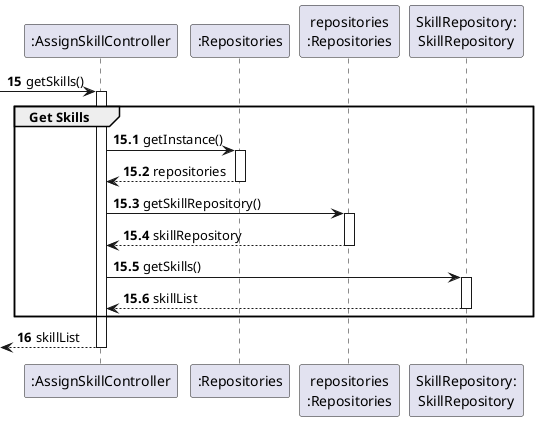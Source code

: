@startuml
'skinparam monochrome true
skinparam packageStyle rectangle
skinparam shadowing false

participant ":AssignSkillController" as CTRL
participant ":Repositories" as RepositorySingleton
participant "repositories\n:Repositories" as PLAT
participant "SkillRepository:\nSkillRepository" as SkillRepository

autonumber 15
-> CTRL : getSkills()

autonumber 15.1
activate CTRL
    group Get Skills
        CTRL -> RepositorySingleton : getInstance()
        activate RepositorySingleton
            RepositorySingleton --> CTRL: repositories
        deactivate RepositorySingleton
        CTRL -> PLAT : getSkillRepository()
        activate PLAT
            PLAT --> CTRL : skillRepository
        deactivate PLAT
        CTRL -> SkillRepository : getSkills()
        activate SkillRepository
            SkillRepository --> CTRL : skillList
        deactivate SkillRepository
    end

    autonumber 16
    <-- CTRL : skillList
deactivate CTRL
@enduml
